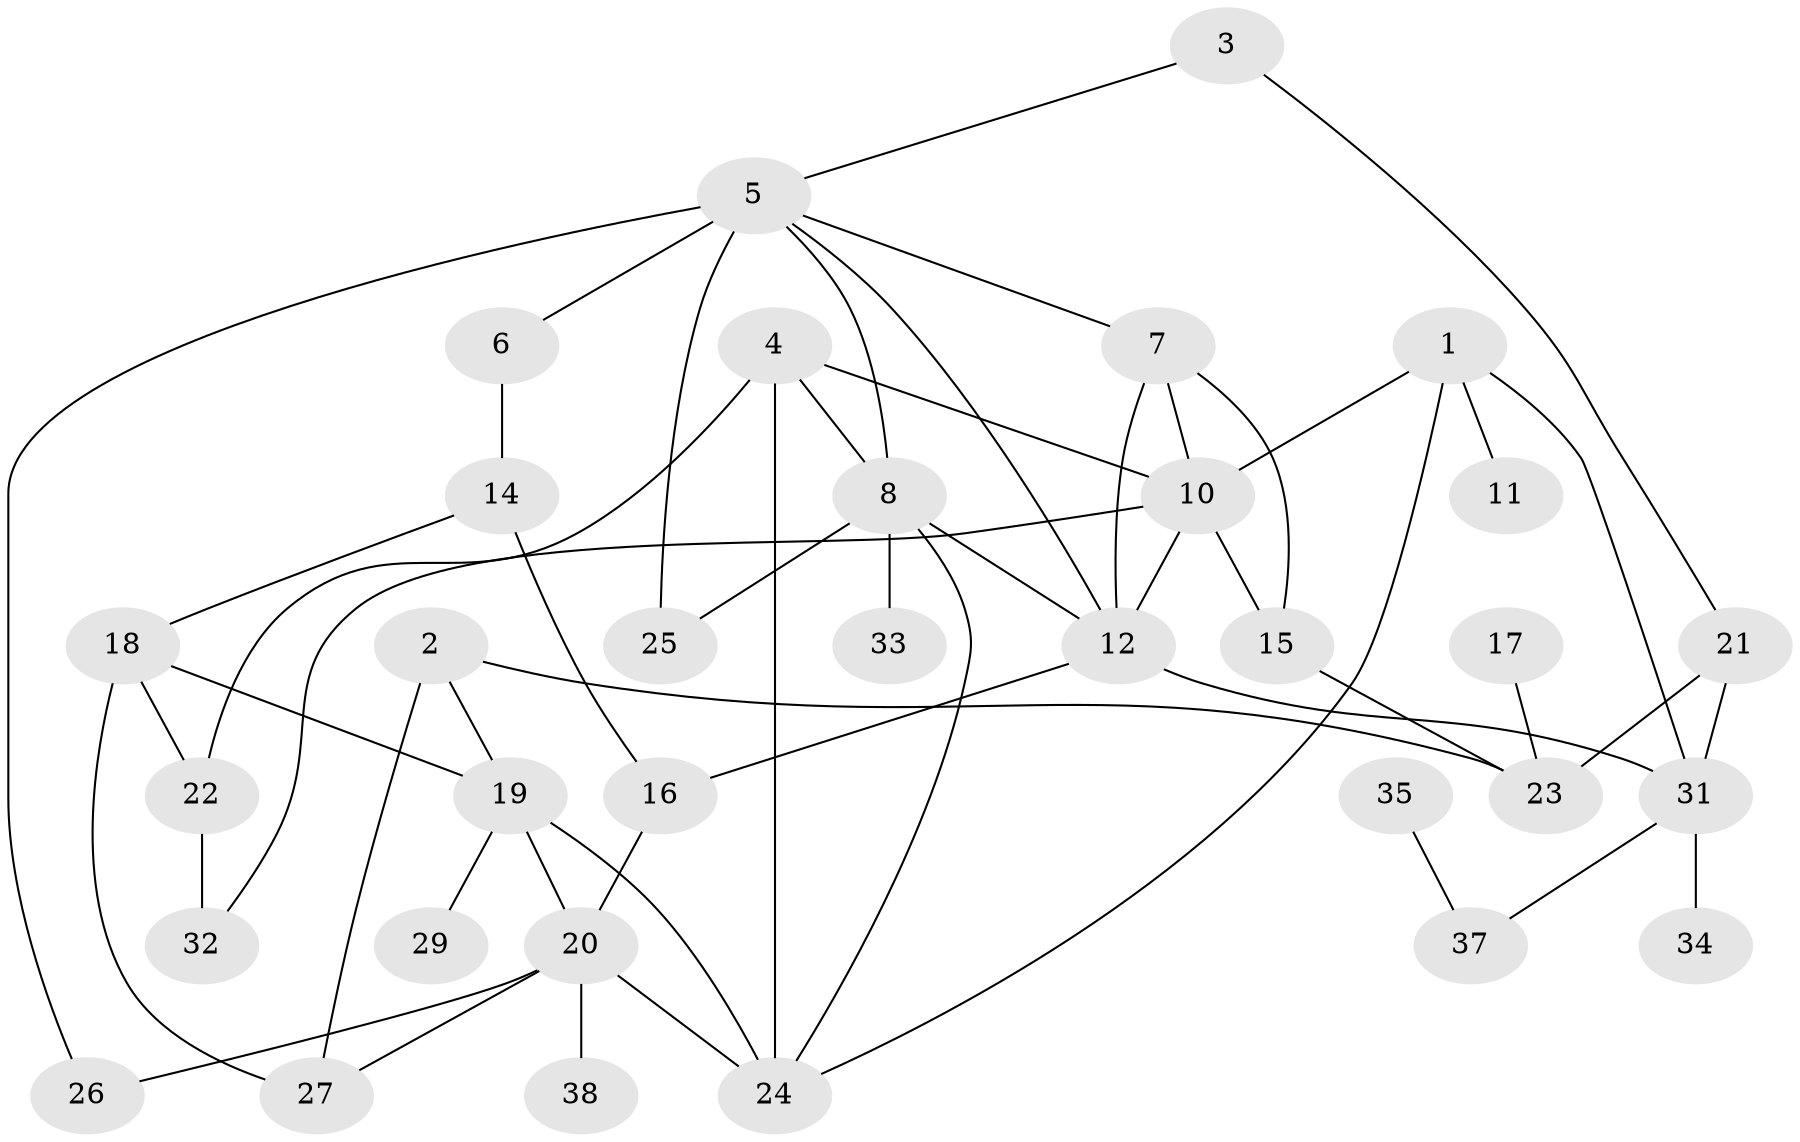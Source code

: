 // original degree distribution, {4: 0.18421052631578946, 2: 0.3026315789473684, 3: 0.17105263157894737, 5: 0.039473684210526314, 0: 0.05263157894736842, 1: 0.2236842105263158, 6: 0.013157894736842105, 7: 0.013157894736842105}
// Generated by graph-tools (version 1.1) at 2025/33/03/09/25 02:33:55]
// undirected, 33 vertices, 53 edges
graph export_dot {
graph [start="1"]
  node [color=gray90,style=filled];
  1;
  2;
  3;
  4;
  5;
  6;
  7;
  8;
  10;
  11;
  12;
  14;
  15;
  16;
  17;
  18;
  19;
  20;
  21;
  22;
  23;
  24;
  25;
  26;
  27;
  29;
  31;
  32;
  33;
  34;
  35;
  37;
  38;
  1 -- 10 [weight=1.0];
  1 -- 11 [weight=1.0];
  1 -- 24 [weight=1.0];
  1 -- 31 [weight=1.0];
  2 -- 19 [weight=1.0];
  2 -- 23 [weight=1.0];
  2 -- 27 [weight=1.0];
  3 -- 5 [weight=1.0];
  3 -- 21 [weight=1.0];
  4 -- 8 [weight=1.0];
  4 -- 10 [weight=2.0];
  4 -- 22 [weight=1.0];
  4 -- 24 [weight=2.0];
  5 -- 6 [weight=1.0];
  5 -- 7 [weight=1.0];
  5 -- 8 [weight=1.0];
  5 -- 12 [weight=1.0];
  5 -- 25 [weight=2.0];
  5 -- 26 [weight=1.0];
  6 -- 14 [weight=1.0];
  7 -- 10 [weight=1.0];
  7 -- 12 [weight=1.0];
  7 -- 15 [weight=1.0];
  8 -- 12 [weight=1.0];
  8 -- 24 [weight=1.0];
  8 -- 25 [weight=1.0];
  8 -- 33 [weight=1.0];
  10 -- 12 [weight=1.0];
  10 -- 15 [weight=1.0];
  10 -- 32 [weight=1.0];
  12 -- 16 [weight=1.0];
  12 -- 31 [weight=1.0];
  14 -- 16 [weight=1.0];
  14 -- 18 [weight=1.0];
  15 -- 23 [weight=1.0];
  16 -- 20 [weight=1.0];
  17 -- 23 [weight=1.0];
  18 -- 19 [weight=1.0];
  18 -- 22 [weight=1.0];
  18 -- 27 [weight=1.0];
  19 -- 20 [weight=1.0];
  19 -- 24 [weight=1.0];
  19 -- 29 [weight=1.0];
  20 -- 24 [weight=1.0];
  20 -- 26 [weight=1.0];
  20 -- 27 [weight=1.0];
  20 -- 38 [weight=1.0];
  21 -- 23 [weight=1.0];
  21 -- 31 [weight=1.0];
  22 -- 32 [weight=1.0];
  31 -- 34 [weight=1.0];
  31 -- 37 [weight=1.0];
  35 -- 37 [weight=1.0];
}
